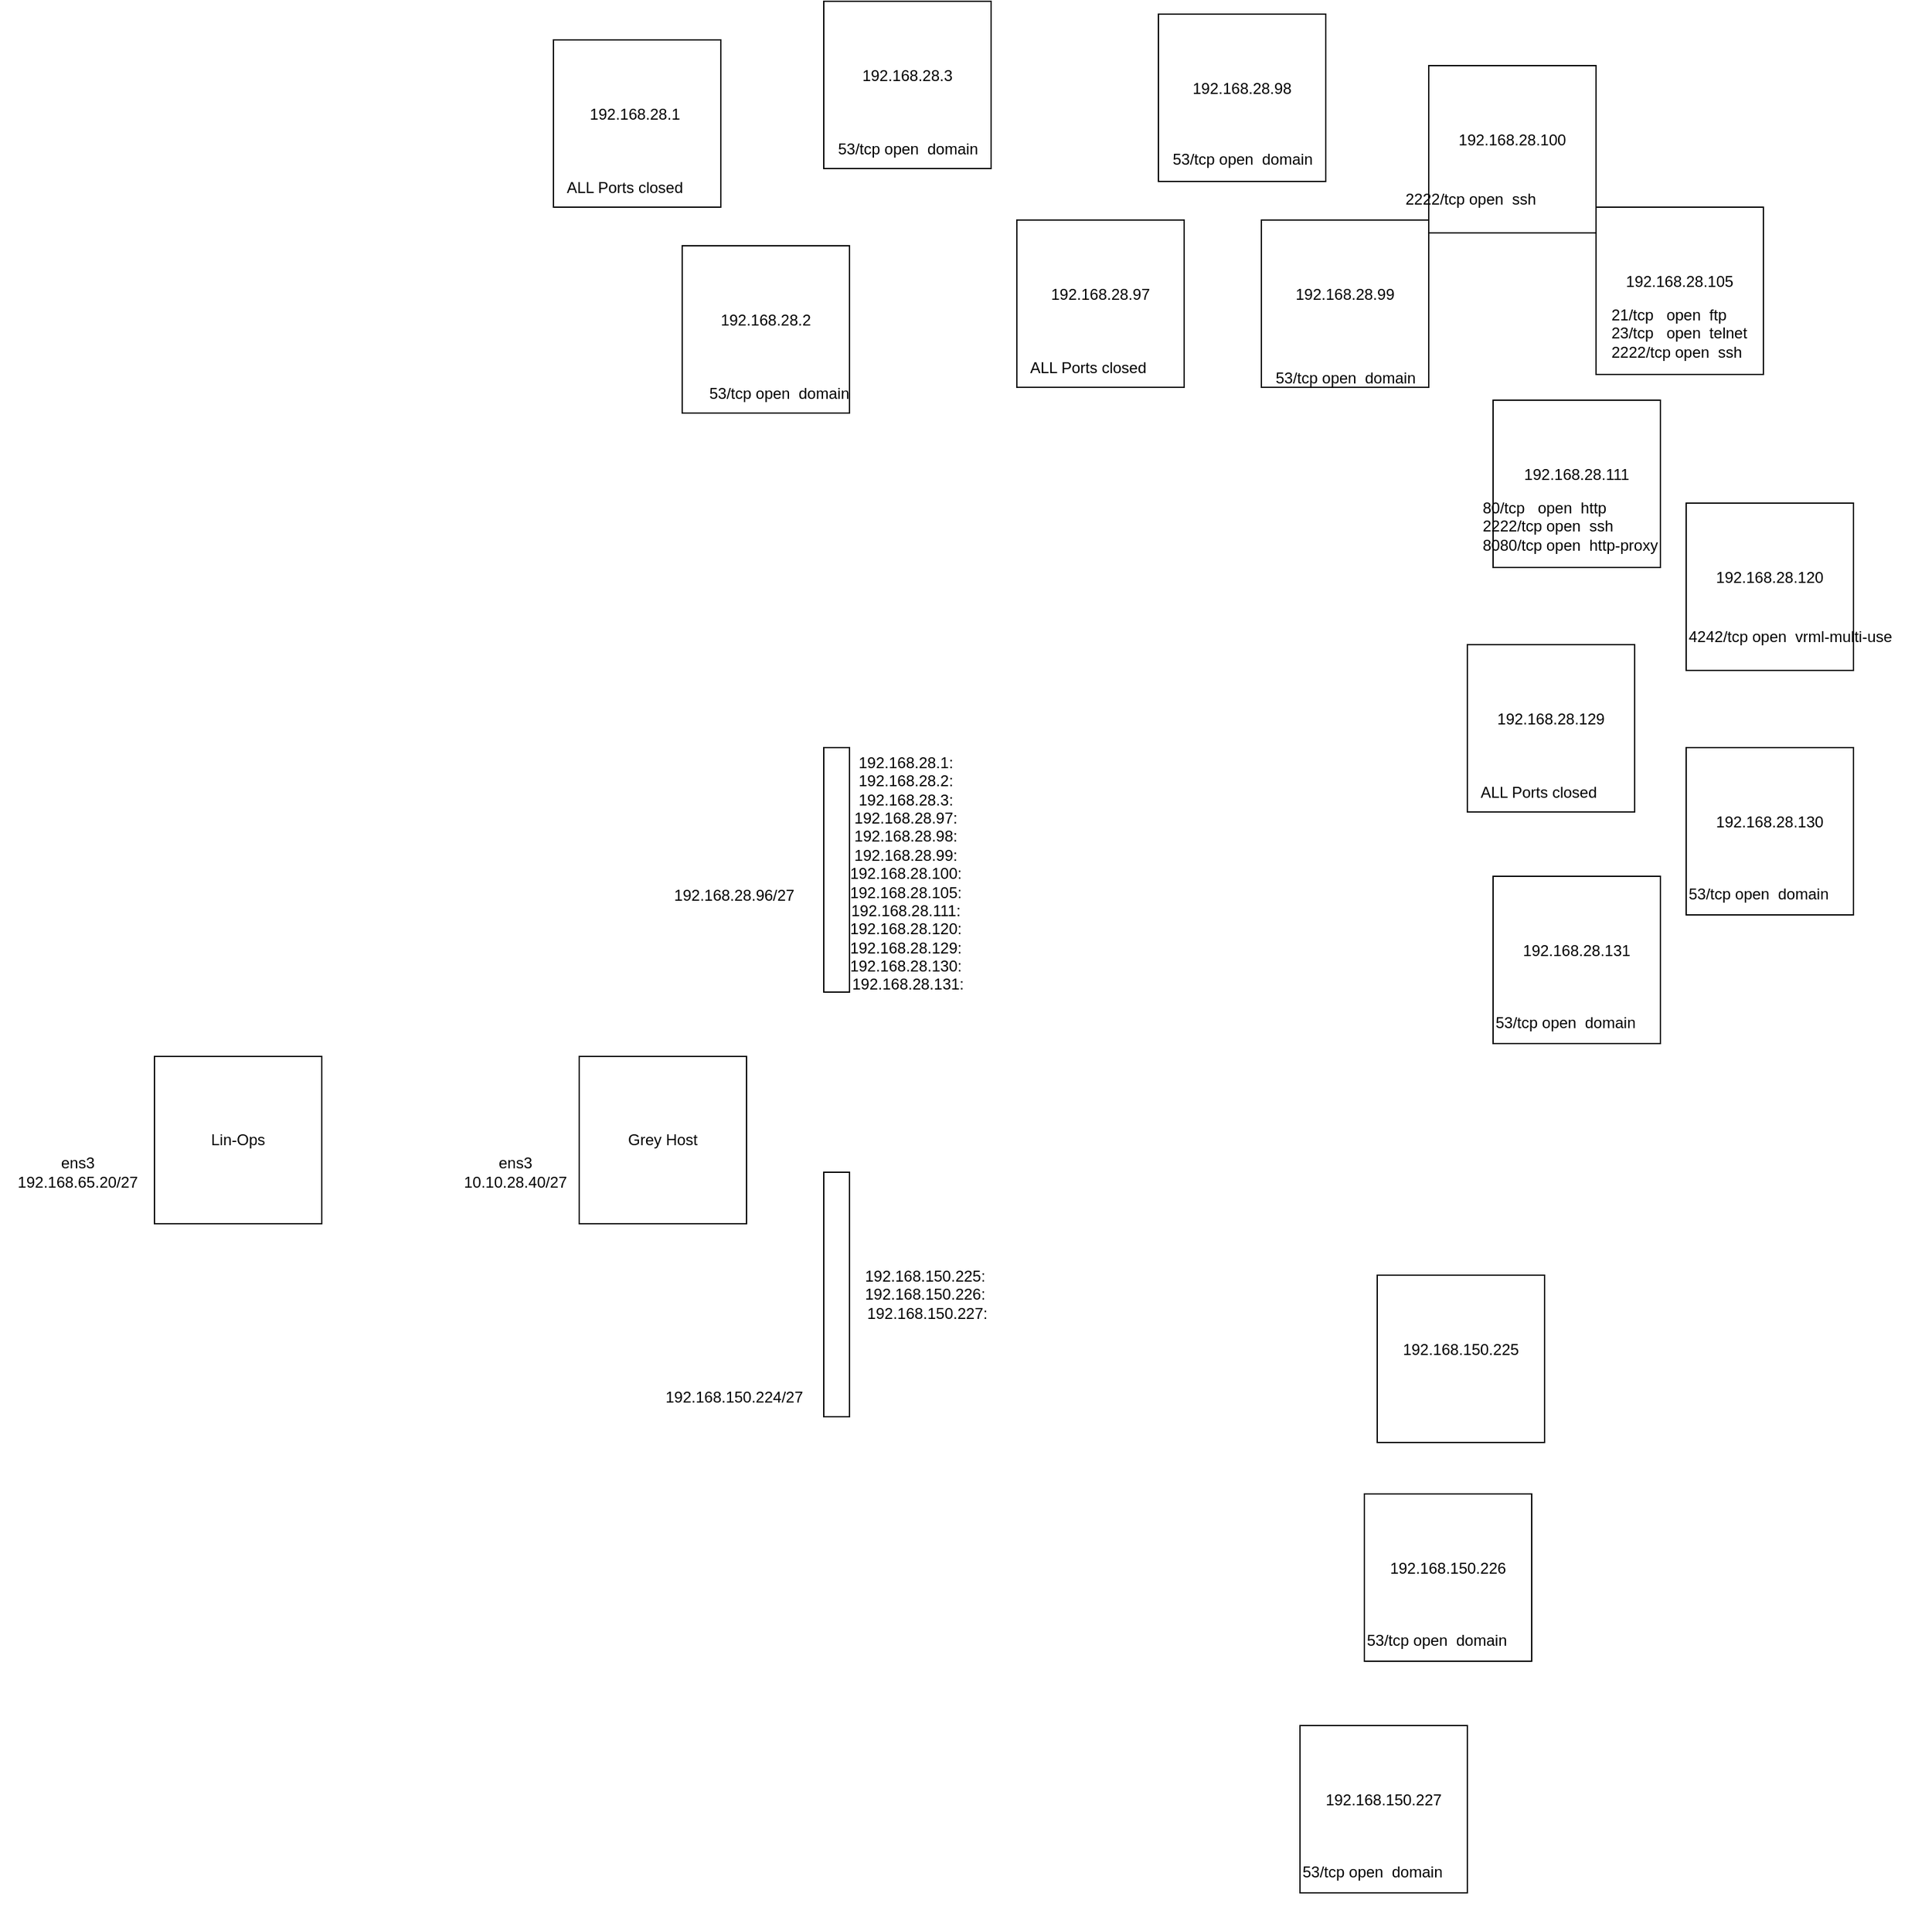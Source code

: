 <mxfile version="20.0.3" type="device"><diagram id="nBiz5xZ20Zb57Wfcp-3p" name="Page-1"><mxGraphModel dx="2971" dy="2647" grid="1" gridSize="10" guides="1" tooltips="1" connect="1" arrows="1" fold="1" page="1" pageScale="1" pageWidth="1100" pageHeight="1700" math="0" shadow="0"><root><mxCell id="0"/><mxCell id="1" parent="0"/><mxCell id="q_dpPqodjdDTJ5ayBCHL-1" value="Lin-Ops" style="whiteSpace=wrap;html=1;aspect=fixed;" vertex="1" parent="1"><mxGeometry x="-40" y="210" width="130" height="130" as="geometry"/></mxCell><mxCell id="q_dpPqodjdDTJ5ayBCHL-2" value="ens3&lt;br&gt;192.168.65.20/27" style="text;html=1;align=center;verticalAlign=middle;resizable=0;points=[];autosize=1;strokeColor=none;fillColor=none;" vertex="1" parent="1"><mxGeometry x="-160" y="280" width="120" height="40" as="geometry"/></mxCell><mxCell id="q_dpPqodjdDTJ5ayBCHL-4" value="Grey Host" style="whiteSpace=wrap;html=1;aspect=fixed;" vertex="1" parent="1"><mxGeometry x="290" y="210" width="130" height="130" as="geometry"/></mxCell><mxCell id="q_dpPqodjdDTJ5ayBCHL-5" value="ens3&lt;br&gt;10.10.28.40/27" style="text;html=1;align=center;verticalAlign=middle;resizable=0;points=[];autosize=1;strokeColor=none;fillColor=none;" vertex="1" parent="1"><mxGeometry x="190" y="280" width="100" height="40" as="geometry"/></mxCell><mxCell id="q_dpPqodjdDTJ5ayBCHL-7" value="&lt;div&gt;192.168.28.1:&amp;nbsp;&lt;/div&gt;&lt;div&gt;192.168.28.2:&amp;nbsp;&lt;/div&gt;&lt;div&gt;192.168.28.3:&amp;nbsp;&lt;/div&gt;&lt;div&gt;192.168.28.97:&amp;nbsp;&lt;/div&gt;&lt;div&gt;192.168.28.98:&amp;nbsp;&lt;/div&gt;&lt;div&gt;192.168.28.99:&amp;nbsp;&lt;/div&gt;&lt;div&gt;192.168.28.100:&amp;nbsp;&lt;/div&gt;&lt;div&gt;192.168.28.105:&amp;nbsp;&lt;/div&gt;&lt;div&gt;&lt;span style=&quot;background-color: initial;&quot;&gt;192.168.28.111:&amp;nbsp;&lt;/span&gt;&lt;/div&gt;&lt;div&gt;192.168.28.120:&amp;nbsp;&lt;/div&gt;&lt;div&gt;192.168.28.129:&amp;nbsp;&lt;/div&gt;&lt;div&gt;192.168.28.130:&amp;nbsp;&lt;/div&gt;&lt;div&gt;192.168.28.131:&lt;/div&gt;&lt;div&gt;&lt;br&gt;&lt;/div&gt;" style="text;html=1;align=center;verticalAlign=middle;resizable=0;points=[];autosize=1;strokeColor=none;fillColor=none;" vertex="1" parent="1"><mxGeometry x="490" y="-30" width="110" height="210" as="geometry"/></mxCell><mxCell id="q_dpPqodjdDTJ5ayBCHL-10" value="" style="rounded=0;whiteSpace=wrap;html=1;" vertex="1" parent="1"><mxGeometry x="480" y="-30" width="20" height="190" as="geometry"/></mxCell><mxCell id="q_dpPqodjdDTJ5ayBCHL-11" value="192.168.28.96/27" style="text;html=1;align=center;verticalAlign=middle;resizable=0;points=[];autosize=1;strokeColor=none;fillColor=none;" vertex="1" parent="1"><mxGeometry x="350" y="70" width="120" height="30" as="geometry"/></mxCell><mxCell id="q_dpPqodjdDTJ5ayBCHL-12" value="" style="rounded=0;whiteSpace=wrap;html=1;" vertex="1" parent="1"><mxGeometry x="480" y="300" width="20" height="190" as="geometry"/></mxCell><mxCell id="q_dpPqodjdDTJ5ayBCHL-13" value="192.168.150.224/27" style="text;html=1;align=center;verticalAlign=middle;resizable=0;points=[];autosize=1;strokeColor=none;fillColor=none;" vertex="1" parent="1"><mxGeometry x="345" y="460" width="130" height="30" as="geometry"/></mxCell><mxCell id="q_dpPqodjdDTJ5ayBCHL-14" value="&lt;div&gt;192.168.150.225:&amp;nbsp;&lt;/div&gt;&lt;div&gt;192.168.150.226:&amp;nbsp;&lt;/div&gt;&lt;div&gt;192.168.150.227:&lt;/div&gt;" style="text;html=1;align=center;verticalAlign=middle;resizable=0;points=[];autosize=1;strokeColor=none;fillColor=none;" vertex="1" parent="1"><mxGeometry x="500" y="365" width="120" height="60" as="geometry"/></mxCell><mxCell id="q_dpPqodjdDTJ5ayBCHL-15" value="&lt;div style=&quot;&quot;&gt;192.168.28.1&amp;nbsp;&lt;/div&gt;&lt;div&gt;&lt;br&gt;&lt;/div&gt;" style="whiteSpace=wrap;html=1;aspect=fixed;" vertex="1" parent="1"><mxGeometry x="270" y="-580" width="130" height="130" as="geometry"/></mxCell><mxCell id="q_dpPqodjdDTJ5ayBCHL-16" value="&lt;div style=&quot;&quot;&gt;192.168.28.2&lt;/div&gt;&lt;div&gt;&lt;br&gt;&lt;/div&gt;" style="whiteSpace=wrap;html=1;aspect=fixed;" vertex="1" parent="1"><mxGeometry x="370" y="-420" width="130" height="130" as="geometry"/></mxCell><mxCell id="q_dpPqodjdDTJ5ayBCHL-17" value="&lt;div style=&quot;&quot;&gt;192.168.28.3&lt;/div&gt;&lt;div&gt;&lt;br&gt;&lt;/div&gt;" style="whiteSpace=wrap;html=1;aspect=fixed;" vertex="1" parent="1"><mxGeometry x="480" y="-610" width="130" height="130" as="geometry"/></mxCell><mxCell id="q_dpPqodjdDTJ5ayBCHL-18" value="&lt;div style=&quot;&quot;&gt;192.168.28.97&lt;/div&gt;&lt;div&gt;&lt;br&gt;&lt;/div&gt;" style="whiteSpace=wrap;html=1;aspect=fixed;" vertex="1" parent="1"><mxGeometry x="630" y="-440" width="130" height="130" as="geometry"/></mxCell><mxCell id="q_dpPqodjdDTJ5ayBCHL-19" value="&lt;div style=&quot;&quot;&gt;192.168.28.98&lt;/div&gt;&lt;div&gt;&lt;br&gt;&lt;/div&gt;" style="whiteSpace=wrap;html=1;aspect=fixed;" vertex="1" parent="1"><mxGeometry x="740" y="-600" width="130" height="130" as="geometry"/></mxCell><mxCell id="q_dpPqodjdDTJ5ayBCHL-20" value="&lt;div style=&quot;&quot;&gt;192.168.28.99&lt;/div&gt;&lt;div&gt;&lt;br&gt;&lt;/div&gt;" style="whiteSpace=wrap;html=1;aspect=fixed;" vertex="1" parent="1"><mxGeometry x="820" y="-440" width="130" height="130" as="geometry"/></mxCell><mxCell id="q_dpPqodjdDTJ5ayBCHL-21" value="&lt;div style=&quot;&quot;&gt;192.168.28.100&lt;/div&gt;&lt;div&gt;&lt;br&gt;&lt;/div&gt;" style="whiteSpace=wrap;html=1;aspect=fixed;" vertex="1" parent="1"><mxGeometry x="950" y="-560" width="130" height="130" as="geometry"/></mxCell><mxCell id="q_dpPqodjdDTJ5ayBCHL-22" value="&lt;div style=&quot;&quot;&gt;192.168.28.105&lt;/div&gt;&lt;div&gt;&lt;br&gt;&lt;/div&gt;" style="whiteSpace=wrap;html=1;aspect=fixed;" vertex="1" parent="1"><mxGeometry x="1080" y="-450" width="130" height="130" as="geometry"/></mxCell><mxCell id="q_dpPqodjdDTJ5ayBCHL-23" value="&lt;div style=&quot;&quot;&gt;192.168.28.111&lt;/div&gt;&lt;div&gt;&lt;br&gt;&lt;/div&gt;" style="whiteSpace=wrap;html=1;aspect=fixed;" vertex="1" parent="1"><mxGeometry x="1000" y="-300" width="130" height="130" as="geometry"/></mxCell><mxCell id="q_dpPqodjdDTJ5ayBCHL-24" value="&lt;div style=&quot;&quot;&gt;192.168.28.120&lt;/div&gt;&lt;div&gt;&lt;br&gt;&lt;/div&gt;" style="whiteSpace=wrap;html=1;aspect=fixed;" vertex="1" parent="1"><mxGeometry x="1150" y="-220" width="130" height="130" as="geometry"/></mxCell><mxCell id="q_dpPqodjdDTJ5ayBCHL-25" value="&lt;div style=&quot;&quot;&gt;192.168.28.129&lt;/div&gt;&lt;div&gt;&lt;br&gt;&lt;/div&gt;" style="whiteSpace=wrap;html=1;aspect=fixed;" vertex="1" parent="1"><mxGeometry x="980" y="-110" width="130" height="130" as="geometry"/></mxCell><mxCell id="q_dpPqodjdDTJ5ayBCHL-26" value="&lt;div style=&quot;&quot;&gt;192.168.28.130&lt;/div&gt;&lt;div&gt;&lt;br&gt;&lt;/div&gt;" style="whiteSpace=wrap;html=1;aspect=fixed;" vertex="1" parent="1"><mxGeometry x="1150" y="-30" width="130" height="130" as="geometry"/></mxCell><mxCell id="q_dpPqodjdDTJ5ayBCHL-27" value="&lt;div style=&quot;&quot;&gt;192.168.28.131&lt;/div&gt;&lt;div&gt;&lt;br&gt;&lt;/div&gt;" style="whiteSpace=wrap;html=1;aspect=fixed;" vertex="1" parent="1"><mxGeometry x="1000" y="70" width="130" height="130" as="geometry"/></mxCell><mxCell id="q_dpPqodjdDTJ5ayBCHL-28" value="&lt;div style=&quot;&quot;&gt;192.168.150.225&lt;/div&gt;&lt;div&gt;&lt;br&gt;&lt;/div&gt;" style="whiteSpace=wrap;html=1;aspect=fixed;" vertex="1" parent="1"><mxGeometry x="910" y="380" width="130" height="130" as="geometry"/></mxCell><mxCell id="q_dpPqodjdDTJ5ayBCHL-29" value="&lt;div style=&quot;&quot;&gt;192.168.150.226&lt;/div&gt;&lt;div&gt;&lt;br&gt;&lt;/div&gt;" style="whiteSpace=wrap;html=1;aspect=fixed;" vertex="1" parent="1"><mxGeometry x="900" y="550" width="130" height="130" as="geometry"/></mxCell><mxCell id="q_dpPqodjdDTJ5ayBCHL-30" value="&lt;div style=&quot;&quot;&gt;192.168.150.227&lt;/div&gt;&lt;div&gt;&lt;br&gt;&lt;/div&gt;" style="whiteSpace=wrap;html=1;aspect=fixed;" vertex="1" parent="1"><mxGeometry x="850" y="730" width="130" height="130" as="geometry"/></mxCell><mxCell id="q_dpPqodjdDTJ5ayBCHL-31" value="53/tcp open&amp;nbsp; domain" style="text;html=1;align=center;verticalAlign=middle;resizable=0;points=[];autosize=1;strokeColor=none;fillColor=none;" vertex="1" parent="1"><mxGeometry x="380" y="-320" width="130" height="30" as="geometry"/></mxCell><mxCell id="q_dpPqodjdDTJ5ayBCHL-32" value="53/tcp open&amp;nbsp; domain" style="text;html=1;align=center;verticalAlign=middle;resizable=0;points=[];autosize=1;strokeColor=none;fillColor=none;" vertex="1" parent="1"><mxGeometry x="480" y="-510" width="130" height="30" as="geometry"/></mxCell><mxCell id="q_dpPqodjdDTJ5ayBCHL-33" value="ALL Ports closed" style="text;html=1;align=center;verticalAlign=middle;resizable=0;points=[];autosize=1;strokeColor=none;fillColor=none;" vertex="1" parent="1"><mxGeometry x="270" y="-480" width="110" height="30" as="geometry"/></mxCell><mxCell id="q_dpPqodjdDTJ5ayBCHL-34" value="ALL Ports closed" style="text;html=1;align=center;verticalAlign=middle;resizable=0;points=[];autosize=1;strokeColor=none;fillColor=none;" vertex="1" parent="1"><mxGeometry x="630" y="-340" width="110" height="30" as="geometry"/></mxCell><mxCell id="q_dpPqodjdDTJ5ayBCHL-35" value="&lt;div&gt;53/tcp open&amp;nbsp; domain&lt;/div&gt;&lt;div&gt;&lt;br&gt;&lt;/div&gt;" style="text;html=1;align=center;verticalAlign=middle;resizable=0;points=[];autosize=1;strokeColor=none;fillColor=none;" vertex="1" parent="1"><mxGeometry x="740" y="-500" width="130" height="40" as="geometry"/></mxCell><mxCell id="q_dpPqodjdDTJ5ayBCHL-36" value="&lt;div&gt;53/tcp open&amp;nbsp; domain&lt;/div&gt;&lt;div&gt;&lt;br&gt;&lt;/div&gt;" style="text;html=1;align=center;verticalAlign=middle;resizable=0;points=[];autosize=1;strokeColor=none;fillColor=none;" vertex="1" parent="1"><mxGeometry x="820" y="-330" width="130" height="40" as="geometry"/></mxCell><mxCell id="q_dpPqodjdDTJ5ayBCHL-37" value="2222/tcp open&amp;nbsp; ssh" style="text;whiteSpace=wrap;html=1;" vertex="1" parent="1"><mxGeometry x="930" y="-470" width="190" height="40" as="geometry"/></mxCell><mxCell id="q_dpPqodjdDTJ5ayBCHL-38" value="21/tcp&amp;nbsp; &amp;nbsp;open&amp;nbsp; ftp&lt;br&gt;23/tcp&amp;nbsp; &amp;nbsp;open&amp;nbsp; telnet&lt;br&gt;2222/tcp open&amp;nbsp; ssh" style="text;whiteSpace=wrap;html=1;" vertex="1" parent="1"><mxGeometry x="1090" y="-380" width="190" height="70" as="geometry"/></mxCell><mxCell id="q_dpPqodjdDTJ5ayBCHL-39" value="80/tcp&amp;nbsp; &amp;nbsp;open&amp;nbsp; http&lt;br&gt;2222/tcp open&amp;nbsp; ssh&lt;br&gt;8080/tcp open&amp;nbsp; http-proxy" style="text;whiteSpace=wrap;html=1;" vertex="1" parent="1"><mxGeometry x="990" y="-230" width="190" height="70" as="geometry"/></mxCell><mxCell id="q_dpPqodjdDTJ5ayBCHL-40" value="4242/tcp open  vrml-multi-use" style="text;whiteSpace=wrap;html=1;" vertex="1" parent="1"><mxGeometry x="1150" y="-130" width="190" height="40" as="geometry"/></mxCell><mxCell id="q_dpPqodjdDTJ5ayBCHL-41" value="ALL Ports closed" style="text;html=1;align=center;verticalAlign=middle;resizable=0;points=[];autosize=1;strokeColor=none;fillColor=none;" vertex="1" parent="1"><mxGeometry x="980" y="-10" width="110" height="30" as="geometry"/></mxCell><mxCell id="q_dpPqodjdDTJ5ayBCHL-42" value="53/tcp open  domain" style="text;whiteSpace=wrap;html=1;" vertex="1" parent="1"><mxGeometry x="1150" y="70" width="140" height="40" as="geometry"/></mxCell><mxCell id="q_dpPqodjdDTJ5ayBCHL-43" value="53/tcp open  domain" style="text;whiteSpace=wrap;html=1;" vertex="1" parent="1"><mxGeometry x="1000" y="170" width="140" height="40" as="geometry"/></mxCell><mxCell id="q_dpPqodjdDTJ5ayBCHL-44" value="53/tcp open  domain" style="text;whiteSpace=wrap;html=1;" vertex="1" parent="1"><mxGeometry x="900" y="650" width="140" height="40" as="geometry"/></mxCell><mxCell id="q_dpPqodjdDTJ5ayBCHL-45" value="53/tcp open  domain" style="text;whiteSpace=wrap;html=1;" vertex="1" parent="1"><mxGeometry x="850" y="830" width="140" height="40" as="geometry"/></mxCell></root></mxGraphModel></diagram></mxfile>